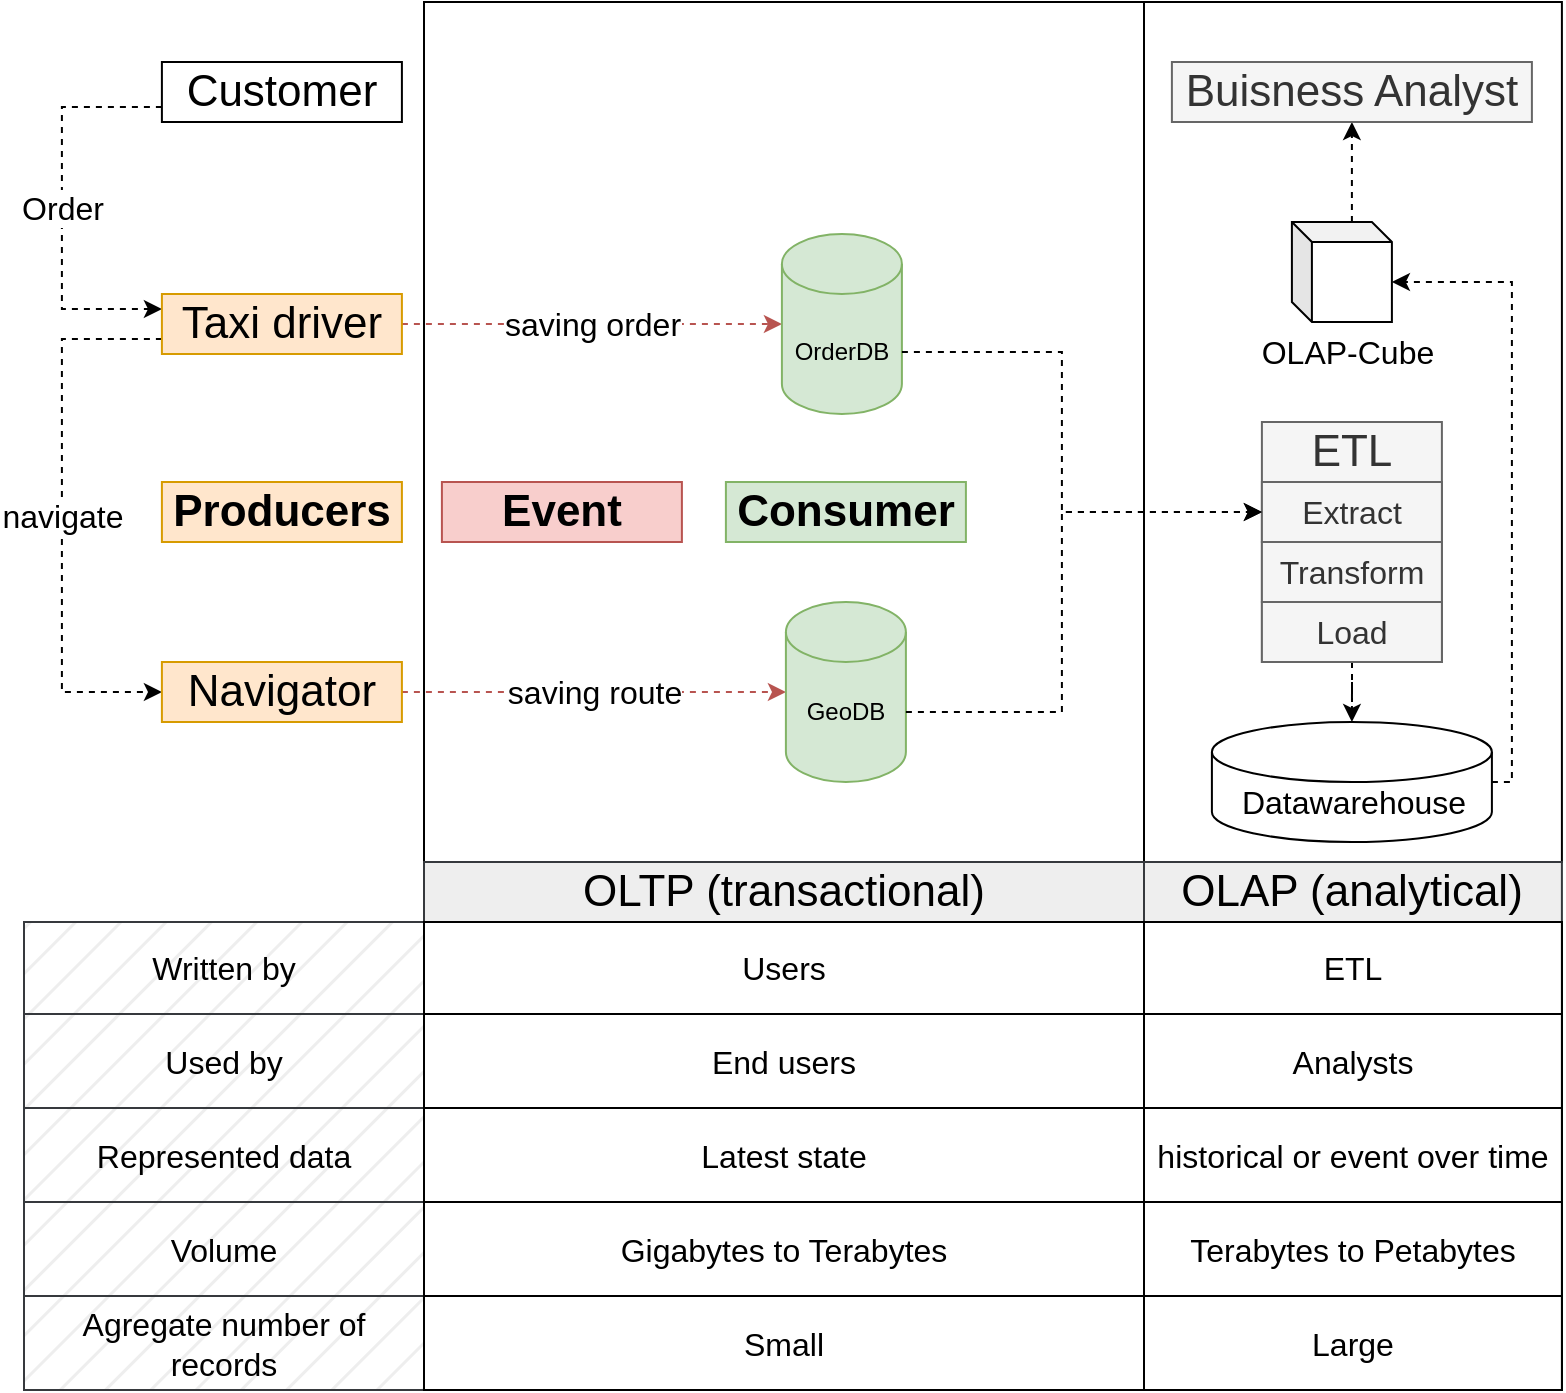 <mxfile version="21.6.5" type="device">
  <diagram name="Seite-1" id="blHQYpt6hxo801W7a6FA">
    <mxGraphModel dx="1634" dy="955" grid="1" gridSize="10" guides="1" tooltips="1" connect="1" arrows="1" fold="1" page="1" pageScale="1" pageWidth="827" pageHeight="1169" math="0" shadow="0">
      <root>
        <mxCell id="0" />
        <mxCell id="1" parent="0" />
        <mxCell id="96H6yMDckHckP487OVIL-54" value="" style="rounded=0;whiteSpace=wrap;html=1;fillColor=none;" parent="1" vertex="1">
          <mxGeometry x="580" y="430" width="208.95" height="430" as="geometry" />
        </mxCell>
        <mxCell id="96H6yMDckHckP487OVIL-1" value="&lt;font style=&quot;font-size: 22px;&quot;&gt;&lt;b&gt;Producers&lt;/b&gt;&lt;/font&gt;" style="rounded=0;whiteSpace=wrap;html=1;fillColor=#ffe6cc;strokeColor=#d79b00;" parent="1" vertex="1">
          <mxGeometry x="88.95" y="670" width="120" height="30" as="geometry" />
        </mxCell>
        <mxCell id="96H6yMDckHckP487OVIL-35" value="&lt;font style=&quot;font-size: 16px;&quot;&gt;Order&lt;/font&gt;" style="edgeStyle=orthogonalEdgeStyle;rounded=0;orthogonalLoop=1;jettySize=auto;html=1;exitX=0;exitY=0.75;exitDx=0;exitDy=0;entryX=0;entryY=0.25;entryDx=0;entryDy=0;dashed=1;" parent="1" source="96H6yMDckHckP487OVIL-5" target="96H6yMDckHckP487OVIL-6" edge="1">
          <mxGeometry relative="1" as="geometry">
            <Array as="points">
              <mxPoint x="38.95" y="483" />
              <mxPoint x="38.95" y="584" />
            </Array>
          </mxGeometry>
        </mxCell>
        <mxCell id="96H6yMDckHckP487OVIL-5" value="&lt;font style=&quot;font-size: 22px;&quot;&gt;Customer&lt;/font&gt;" style="rounded=0;whiteSpace=wrap;html=1;" parent="1" vertex="1">
          <mxGeometry x="88.95" y="460" width="120" height="30" as="geometry" />
        </mxCell>
        <mxCell id="96H6yMDckHckP487OVIL-17" value="saving order" style="edgeStyle=orthogonalEdgeStyle;rounded=0;orthogonalLoop=1;jettySize=auto;html=1;entryX=0;entryY=0.5;entryDx=0;entryDy=0;entryPerimeter=0;dashed=1;fontSize=16;fillColor=#f8cecc;strokeColor=#b85450;" parent="1" source="96H6yMDckHckP487OVIL-6" target="LQiqg7rTzXAwdd9is6cZ-1" edge="1">
          <mxGeometry relative="1" as="geometry">
            <mxPoint as="offset" />
          </mxGeometry>
        </mxCell>
        <mxCell id="96H6yMDckHckP487OVIL-23" value="navigate" style="edgeStyle=orthogonalEdgeStyle;rounded=0;orthogonalLoop=1;jettySize=auto;html=1;entryX=0;entryY=0.5;entryDx=0;entryDy=0;fontSize=16;dashed=1;exitX=0;exitY=0.75;exitDx=0;exitDy=0;" parent="1" source="96H6yMDckHckP487OVIL-6" target="96H6yMDckHckP487OVIL-7" edge="1">
          <mxGeometry relative="1" as="geometry">
            <Array as="points">
              <mxPoint x="38.95" y="599" />
              <mxPoint x="38.95" y="775" />
            </Array>
          </mxGeometry>
        </mxCell>
        <mxCell id="96H6yMDckHckP487OVIL-6" value="&lt;font style=&quot;font-size: 22px;&quot;&gt;Taxi driver&lt;/font&gt;" style="rounded=0;whiteSpace=wrap;html=1;fillColor=#ffe6cc;strokeColor=#d79b00;" parent="1" vertex="1">
          <mxGeometry x="88.95" y="576" width="120" height="30" as="geometry" />
        </mxCell>
        <mxCell id="96H6yMDckHckP487OVIL-19" value="saving route" style="edgeStyle=orthogonalEdgeStyle;rounded=0;orthogonalLoop=1;jettySize=auto;html=1;entryX=0;entryY=0.5;entryDx=0;entryDy=0;entryPerimeter=0;dashed=1;fontSize=16;fillColor=#f8cecc;strokeColor=#b85450;" parent="1" source="96H6yMDckHckP487OVIL-7" target="LQiqg7rTzXAwdd9is6cZ-4" edge="1">
          <mxGeometry relative="1" as="geometry" />
        </mxCell>
        <mxCell id="96H6yMDckHckP487OVIL-7" value="&lt;font style=&quot;font-size: 22px;&quot;&gt;Navigator&lt;/font&gt;" style="rounded=0;whiteSpace=wrap;html=1;fillColor=#ffe6cc;strokeColor=#d79b00;" parent="1" vertex="1">
          <mxGeometry x="88.95" y="760" width="120" height="30" as="geometry" />
        </mxCell>
        <mxCell id="96H6yMDckHckP487OVIL-15" value="" style="group" parent="1" vertex="1" connectable="0">
          <mxGeometry x="618.95" y="790" width="170" height="100" as="geometry" />
        </mxCell>
        <mxCell id="LQiqg7rTzXAwdd9is6cZ-6" value="" style="shape=cylinder3;whiteSpace=wrap;html=1;boundedLbl=1;backgroundOutline=1;size=15;" parent="96H6yMDckHckP487OVIL-15" vertex="1">
          <mxGeometry x="-5" width="140" height="60" as="geometry" />
        </mxCell>
        <mxCell id="LQiqg7rTzXAwdd9is6cZ-7" value="&lt;span style=&quot;font-size: 16px;&quot;&gt;Datawarehouse&lt;/span&gt;" style="text;html=1;strokeColor=none;fillColor=none;align=center;verticalAlign=middle;whiteSpace=wrap;rounded=0;" parent="96H6yMDckHckP487OVIL-15" vertex="1">
          <mxGeometry x="36" y="25" width="60" height="30" as="geometry" />
        </mxCell>
        <mxCell id="96H6yMDckHckP487OVIL-87" value="&lt;font style=&quot;font-size: 22px;&quot;&gt;OLAP (analytical)&lt;/font&gt;" style="rounded=0;whiteSpace=wrap;html=1;fillColor=#eeeeee;strokeColor=#36393d;" parent="96H6yMDckHckP487OVIL-15" vertex="1">
          <mxGeometry x="-40" y="70" width="210" height="30" as="geometry" />
        </mxCell>
        <mxCell id="96H6yMDckHckP487OVIL-21" value="" style="group" parent="1" vertex="1" connectable="0">
          <mxGeometry x="398.95" y="576" width="105" height="129" as="geometry" />
        </mxCell>
        <mxCell id="LQiqg7rTzXAwdd9is6cZ-1" value="" style="shape=cylinder3;whiteSpace=wrap;html=1;boundedLbl=1;backgroundOutline=1;size=15;fillColor=#d5e8d4;strokeColor=#82b366;" parent="96H6yMDckHckP487OVIL-21" vertex="1">
          <mxGeometry y="-30" width="60" height="90" as="geometry" />
        </mxCell>
        <mxCell id="LQiqg7rTzXAwdd9is6cZ-3" value="OrderDB" style="text;html=1;strokeColor=none;fillColor=none;align=center;verticalAlign=middle;whiteSpace=wrap;rounded=0;" parent="96H6yMDckHckP487OVIL-21" vertex="1">
          <mxGeometry y="14" width="60" height="30" as="geometry" />
        </mxCell>
        <mxCell id="96H6yMDckHckP487OVIL-59" style="edgeStyle=orthogonalEdgeStyle;rounded=0;orthogonalLoop=1;jettySize=auto;html=1;entryX=0.5;entryY=1;entryDx=0;entryDy=0;dashed=1;" parent="1" source="LQiqg7rTzXAwdd9is6cZ-8" target="96H6yMDckHckP487OVIL-48" edge="1">
          <mxGeometry relative="1" as="geometry">
            <Array as="points">
              <mxPoint x="693.95" y="540" />
              <mxPoint x="693.95" y="540" />
            </Array>
          </mxGeometry>
        </mxCell>
        <mxCell id="LQiqg7rTzXAwdd9is6cZ-8" value="" style="shape=cube;whiteSpace=wrap;html=1;boundedLbl=1;backgroundOutline=1;darkOpacity=0.05;darkOpacity2=0.1;size=10;" parent="1" vertex="1">
          <mxGeometry x="653.95" y="540" width="50" height="50" as="geometry" />
        </mxCell>
        <mxCell id="96H6yMDckHckP487OVIL-45" style="edgeStyle=orthogonalEdgeStyle;rounded=0;orthogonalLoop=1;jettySize=auto;html=1;entryX=0.5;entryY=0;entryDx=0;entryDy=0;entryPerimeter=0;dashed=1;" parent="1" source="96H6yMDckHckP487OVIL-26" target="LQiqg7rTzXAwdd9is6cZ-6" edge="1">
          <mxGeometry relative="1" as="geometry" />
        </mxCell>
        <mxCell id="96H6yMDckHckP487OVIL-26" value="&lt;font style=&quot;font-size: 22px;&quot;&gt;ETL&lt;/font&gt;" style="swimlane;fontStyle=0;childLayout=stackLayout;horizontal=1;startSize=30;horizontalStack=0;resizeParent=1;resizeParentMax=0;resizeLast=0;collapsible=1;marginBottom=0;whiteSpace=wrap;html=1;fillColor=#f5f5f5;fontColor=#333333;strokeColor=#666666;" parent="1" vertex="1">
          <mxGeometry x="638.95" y="640" width="90" height="120" as="geometry">
            <mxRectangle x="520" y="411" width="80" height="40" as="alternateBounds" />
          </mxGeometry>
        </mxCell>
        <mxCell id="96H6yMDckHckP487OVIL-27" value="&lt;font style=&quot;font-size: 16px;&quot;&gt;Extract&lt;/font&gt;" style="text;strokeColor=#666666;fillColor=#f5f5f5;align=center;verticalAlign=middle;spacingLeft=4;spacingRight=4;overflow=hidden;points=[[0,0.5],[1,0.5]];portConstraint=eastwest;rotatable=0;whiteSpace=wrap;html=1;fontColor=#333333;" parent="96H6yMDckHckP487OVIL-26" vertex="1">
          <mxGeometry y="30" width="90" height="30" as="geometry" />
        </mxCell>
        <mxCell id="96H6yMDckHckP487OVIL-28" value="&lt;font style=&quot;font-size: 16px;&quot;&gt;Transform&lt;br&gt;&lt;/font&gt;" style="text;strokeColor=#666666;fillColor=#f5f5f5;align=center;verticalAlign=middle;spacingLeft=4;spacingRight=4;overflow=hidden;points=[[0,0.5],[1,0.5]];portConstraint=eastwest;rotatable=0;whiteSpace=wrap;html=1;fontColor=#333333;" parent="96H6yMDckHckP487OVIL-26" vertex="1">
          <mxGeometry y="60" width="90" height="30" as="geometry" />
        </mxCell>
        <mxCell id="96H6yMDckHckP487OVIL-29" value="&lt;font style=&quot;font-size: 16px;&quot;&gt;Load&lt;/font&gt;" style="text;strokeColor=#666666;fillColor=#f5f5f5;align=center;verticalAlign=middle;spacingLeft=4;spacingRight=4;overflow=hidden;points=[[0,0.5],[1,0.5]];portConstraint=eastwest;rotatable=0;whiteSpace=wrap;html=1;fontColor=#333333;" parent="96H6yMDckHckP487OVIL-26" vertex="1">
          <mxGeometry y="90" width="90" height="30" as="geometry" />
        </mxCell>
        <mxCell id="96H6yMDckHckP487OVIL-30" value="&lt;font style=&quot;font-size: 22px;&quot;&gt;&lt;b&gt;Event&lt;/b&gt;&lt;/font&gt;" style="rounded=0;whiteSpace=wrap;html=1;fillColor=#f8cecc;strokeColor=#b85450;" parent="1" vertex="1">
          <mxGeometry x="228.95" y="670" width="120" height="30" as="geometry" />
        </mxCell>
        <mxCell id="LQiqg7rTzXAwdd9is6cZ-4" value="" style="shape=cylinder3;whiteSpace=wrap;html=1;boundedLbl=1;backgroundOutline=1;size=15;fillColor=#d5e8d4;strokeColor=#82b366;" parent="1" vertex="1">
          <mxGeometry x="400.95" y="730" width="60" height="90" as="geometry" />
        </mxCell>
        <mxCell id="96H6yMDckHckP487OVIL-44" style="edgeStyle=orthogonalEdgeStyle;rounded=0;orthogonalLoop=1;jettySize=auto;html=1;entryX=0;entryY=0.5;entryDx=0;entryDy=0;dashed=1;" parent="1" source="LQiqg7rTzXAwdd9is6cZ-5" target="96H6yMDckHckP487OVIL-27" edge="1">
          <mxGeometry relative="1" as="geometry">
            <Array as="points">
              <mxPoint x="538.95" y="785" />
              <mxPoint x="538.95" y="685" />
            </Array>
          </mxGeometry>
        </mxCell>
        <mxCell id="LQiqg7rTzXAwdd9is6cZ-5" value="GeoDB" style="text;html=1;strokeColor=none;fillColor=none;align=center;verticalAlign=middle;whiteSpace=wrap;rounded=0;" parent="1" vertex="1">
          <mxGeometry x="400.95" y="770" width="60" height="30" as="geometry" />
        </mxCell>
        <mxCell id="96H6yMDckHckP487OVIL-24" value="&lt;font style=&quot;font-size: 22px;&quot;&gt;&lt;b&gt;Consumer&lt;/b&gt;&lt;/font&gt;" style="rounded=0;whiteSpace=wrap;html=1;fillColor=#d5e8d4;strokeColor=#82b366;" parent="1" vertex="1">
          <mxGeometry x="370.95" y="670" width="120" height="30" as="geometry" />
        </mxCell>
        <mxCell id="96H6yMDckHckP487OVIL-25" style="edgeStyle=orthogonalEdgeStyle;rounded=0;orthogonalLoop=1;jettySize=auto;html=1;exitX=0.5;exitY=1;exitDx=0;exitDy=0;" parent="1" source="96H6yMDckHckP487OVIL-24" target="96H6yMDckHckP487OVIL-24" edge="1">
          <mxGeometry relative="1" as="geometry" />
        </mxCell>
        <mxCell id="96H6yMDckHckP487OVIL-42" style="edgeStyle=orthogonalEdgeStyle;rounded=0;orthogonalLoop=1;jettySize=auto;html=1;entryX=0;entryY=0.5;entryDx=0;entryDy=0;dashed=1;" parent="1" source="LQiqg7rTzXAwdd9is6cZ-3" target="96H6yMDckHckP487OVIL-27" edge="1">
          <mxGeometry relative="1" as="geometry">
            <Array as="points">
              <mxPoint x="538.95" y="605" />
              <mxPoint x="538.95" y="685" />
            </Array>
          </mxGeometry>
        </mxCell>
        <mxCell id="96H6yMDckHckP487OVIL-48" value="&lt;font style=&quot;font-size: 22px;&quot;&gt;Buisness Analyst&lt;/font&gt;" style="rounded=0;whiteSpace=wrap;html=1;fillColor=#f5f5f5;strokeColor=#666666;fontColor=#333333;" parent="1" vertex="1">
          <mxGeometry x="593.95" y="460" width="180" height="30" as="geometry" />
        </mxCell>
        <mxCell id="96H6yMDckHckP487OVIL-47" value="&lt;font style=&quot;font-size: 16px;&quot;&gt;OLAP-Cube&lt;/font&gt;" style="text;html=1;strokeColor=none;fillColor=none;align=center;verticalAlign=middle;whiteSpace=wrap;rounded=0;" parent="1" vertex="1">
          <mxGeometry x="635" y="590" width="93.95" height="30" as="geometry" />
        </mxCell>
        <mxCell id="96H6yMDckHckP487OVIL-58" style="edgeStyle=orthogonalEdgeStyle;rounded=0;orthogonalLoop=1;jettySize=auto;html=1;entryX=0;entryY=0;entryDx=50;entryDy=30;entryPerimeter=0;dashed=1;" parent="1" source="LQiqg7rTzXAwdd9is6cZ-6" target="LQiqg7rTzXAwdd9is6cZ-8" edge="1">
          <mxGeometry relative="1" as="geometry">
            <Array as="points">
              <mxPoint x="763.95" y="820" />
              <mxPoint x="763.95" y="570" />
            </Array>
          </mxGeometry>
        </mxCell>
        <mxCell id="96H6yMDckHckP487OVIL-53" value="" style="rounded=0;whiteSpace=wrap;html=1;fillColor=none;" parent="1" vertex="1">
          <mxGeometry x="220" y="430" width="360" height="430" as="geometry" />
        </mxCell>
        <mxCell id="96H6yMDckHckP487OVIL-86" value="&lt;font style=&quot;font-size: 22px;&quot;&gt;OLTP (transactional)&lt;/font&gt;" style="rounded=0;whiteSpace=wrap;html=1;fillColor=#eeeeee;strokeColor=#36393d;" parent="1" vertex="1">
          <mxGeometry x="220" y="860" width="360" height="30" as="geometry" />
        </mxCell>
        <mxCell id="96H6yMDckHckP487OVIL-124" value="" style="childLayout=tableLayout;recursiveResize=0;shadow=0;fillColor=none;fontSize=15;" parent="1" vertex="1">
          <mxGeometry x="20" y="890" width="768.95" height="234" as="geometry" />
        </mxCell>
        <mxCell id="96H6yMDckHckP487OVIL-129" style="shape=tableRow;horizontal=0;startSize=0;swimlaneHead=0;swimlaneBody=0;top=0;left=0;bottom=0;right=0;dropTarget=0;collapsible=0;recursiveResize=0;expand=0;fontStyle=0;fillColor=none;strokeColor=inherit;" parent="96H6yMDckHckP487OVIL-124" vertex="1">
          <mxGeometry width="768.95" height="46" as="geometry" />
        </mxCell>
        <mxCell id="96H6yMDckHckP487OVIL-130" value="Written by" style="connectable=0;recursiveResize=0;strokeColor=#36393d;fillColor=#eeeeee;align=center;whiteSpace=wrap;html=1;fontSize=16;fillStyle=hatch;" parent="96H6yMDckHckP487OVIL-129" vertex="1">
          <mxGeometry width="200" height="46" as="geometry">
            <mxRectangle width="200" height="46" as="alternateBounds" />
          </mxGeometry>
        </mxCell>
        <mxCell id="96H6yMDckHckP487OVIL-131" value="Users" style="connectable=0;recursiveResize=0;strokeColor=inherit;fillColor=none;align=center;whiteSpace=wrap;html=1;fontSize=16;" parent="96H6yMDckHckP487OVIL-129" vertex="1">
          <mxGeometry x="200" width="360" height="46" as="geometry">
            <mxRectangle width="360" height="46" as="alternateBounds" />
          </mxGeometry>
        </mxCell>
        <mxCell id="96H6yMDckHckP487OVIL-132" value="ETL" style="connectable=0;recursiveResize=0;strokeColor=inherit;fillColor=none;align=center;whiteSpace=wrap;html=1;fontSize=16;" parent="96H6yMDckHckP487OVIL-129" vertex="1">
          <mxGeometry x="560" width="209" height="46" as="geometry">
            <mxRectangle width="209" height="46" as="alternateBounds" />
          </mxGeometry>
        </mxCell>
        <mxCell id="96H6yMDckHckP487OVIL-133" style="shape=tableRow;horizontal=0;startSize=0;swimlaneHead=0;swimlaneBody=0;top=0;left=0;bottom=0;right=0;dropTarget=0;collapsible=0;recursiveResize=0;expand=0;fontStyle=0;fillColor=none;strokeColor=inherit;" parent="96H6yMDckHckP487OVIL-124" vertex="1">
          <mxGeometry y="46" width="768.95" height="47" as="geometry" />
        </mxCell>
        <mxCell id="96H6yMDckHckP487OVIL-134" value="Used by" style="connectable=0;recursiveResize=0;strokeColor=#36393d;fillColor=#eeeeee;align=center;whiteSpace=wrap;html=1;fontSize=16;fillStyle=hatch;" parent="96H6yMDckHckP487OVIL-133" vertex="1">
          <mxGeometry width="200" height="47" as="geometry">
            <mxRectangle width="200" height="47" as="alternateBounds" />
          </mxGeometry>
        </mxCell>
        <mxCell id="96H6yMDckHckP487OVIL-135" value="End users" style="connectable=0;recursiveResize=0;strokeColor=inherit;fillColor=none;align=center;whiteSpace=wrap;html=1;fontSize=16;" parent="96H6yMDckHckP487OVIL-133" vertex="1">
          <mxGeometry x="200" width="360" height="47" as="geometry">
            <mxRectangle width="360" height="47" as="alternateBounds" />
          </mxGeometry>
        </mxCell>
        <mxCell id="96H6yMDckHckP487OVIL-136" value="Analysts" style="connectable=0;recursiveResize=0;strokeColor=inherit;fillColor=none;align=center;whiteSpace=wrap;html=1;fontSize=16;" parent="96H6yMDckHckP487OVIL-133" vertex="1">
          <mxGeometry x="560" width="209" height="47" as="geometry">
            <mxRectangle width="209" height="47" as="alternateBounds" />
          </mxGeometry>
        </mxCell>
        <mxCell id="96H6yMDckHckP487OVIL-137" style="shape=tableRow;horizontal=0;startSize=0;swimlaneHead=0;swimlaneBody=0;top=0;left=0;bottom=0;right=0;dropTarget=0;collapsible=0;recursiveResize=0;expand=0;fontStyle=0;fillColor=none;strokeColor=inherit;" parent="96H6yMDckHckP487OVIL-124" vertex="1">
          <mxGeometry y="93" width="768.95" height="47" as="geometry" />
        </mxCell>
        <mxCell id="96H6yMDckHckP487OVIL-138" value="Represented data" style="connectable=0;recursiveResize=0;strokeColor=#36393d;fillColor=#eeeeee;align=center;whiteSpace=wrap;html=1;fontSize=16;fillStyle=hatch;" parent="96H6yMDckHckP487OVIL-137" vertex="1">
          <mxGeometry width="200" height="47" as="geometry">
            <mxRectangle width="200" height="47" as="alternateBounds" />
          </mxGeometry>
        </mxCell>
        <mxCell id="96H6yMDckHckP487OVIL-139" value="Latest state" style="connectable=0;recursiveResize=0;strokeColor=inherit;fillColor=none;align=center;whiteSpace=wrap;html=1;fontSize=16;" parent="96H6yMDckHckP487OVIL-137" vertex="1">
          <mxGeometry x="200" width="360" height="47" as="geometry">
            <mxRectangle width="360" height="47" as="alternateBounds" />
          </mxGeometry>
        </mxCell>
        <mxCell id="96H6yMDckHckP487OVIL-140" value="historical or event over time" style="connectable=0;recursiveResize=0;strokeColor=inherit;fillColor=none;align=center;whiteSpace=wrap;html=1;fontSize=16;" parent="96H6yMDckHckP487OVIL-137" vertex="1">
          <mxGeometry x="560" width="209" height="47" as="geometry">
            <mxRectangle width="209" height="47" as="alternateBounds" />
          </mxGeometry>
        </mxCell>
        <mxCell id="96H6yMDckHckP487OVIL-141" style="shape=tableRow;horizontal=0;startSize=0;swimlaneHead=0;swimlaneBody=0;top=0;left=0;bottom=0;right=0;dropTarget=0;collapsible=0;recursiveResize=0;expand=0;fontStyle=0;fillColor=none;strokeColor=inherit;" parent="96H6yMDckHckP487OVIL-124" vertex="1">
          <mxGeometry y="140" width="768.95" height="47" as="geometry" />
        </mxCell>
        <mxCell id="96H6yMDckHckP487OVIL-142" value="Volume" style="connectable=0;recursiveResize=0;strokeColor=#36393d;fillColor=#eeeeee;align=center;whiteSpace=wrap;html=1;fontSize=16;fillStyle=hatch;" parent="96H6yMDckHckP487OVIL-141" vertex="1">
          <mxGeometry width="200" height="47" as="geometry">
            <mxRectangle width="200" height="47" as="alternateBounds" />
          </mxGeometry>
        </mxCell>
        <mxCell id="96H6yMDckHckP487OVIL-143" value="Gigabytes to Terabytes" style="connectable=0;recursiveResize=0;strokeColor=inherit;fillColor=none;align=center;whiteSpace=wrap;html=1;fontSize=16;" parent="96H6yMDckHckP487OVIL-141" vertex="1">
          <mxGeometry x="200" width="360" height="47" as="geometry">
            <mxRectangle width="360" height="47" as="alternateBounds" />
          </mxGeometry>
        </mxCell>
        <mxCell id="96H6yMDckHckP487OVIL-144" value="Terabytes to Petabytes" style="connectable=0;recursiveResize=0;strokeColor=inherit;fillColor=none;align=center;whiteSpace=wrap;html=1;fontSize=16;" parent="96H6yMDckHckP487OVIL-141" vertex="1">
          <mxGeometry x="560" width="209" height="47" as="geometry">
            <mxRectangle width="209" height="47" as="alternateBounds" />
          </mxGeometry>
        </mxCell>
        <mxCell id="96H6yMDckHckP487OVIL-125" value="" style="shape=tableRow;horizontal=0;startSize=0;swimlaneHead=0;swimlaneBody=0;top=0;left=0;bottom=0;right=0;dropTarget=0;collapsible=0;recursiveResize=0;expand=0;fontStyle=0;fillColor=none;strokeColor=inherit;" parent="96H6yMDckHckP487OVIL-124" vertex="1">
          <mxGeometry y="187" width="768.95" height="47" as="geometry" />
        </mxCell>
        <mxCell id="96H6yMDckHckP487OVIL-126" value="Agregate number of records" style="connectable=0;recursiveResize=0;strokeColor=#36393d;fillColor=#eeeeee;align=center;whiteSpace=wrap;html=1;fontSize=16;fillStyle=hatch;" parent="96H6yMDckHckP487OVIL-125" vertex="1">
          <mxGeometry width="200" height="47" as="geometry">
            <mxRectangle width="200" height="47" as="alternateBounds" />
          </mxGeometry>
        </mxCell>
        <mxCell id="96H6yMDckHckP487OVIL-127" value="Small" style="connectable=0;recursiveResize=0;strokeColor=inherit;fillColor=none;align=center;whiteSpace=wrap;html=1;fontSize=16;" parent="96H6yMDckHckP487OVIL-125" vertex="1">
          <mxGeometry x="200" width="360" height="47" as="geometry">
            <mxRectangle width="360" height="47" as="alternateBounds" />
          </mxGeometry>
        </mxCell>
        <mxCell id="96H6yMDckHckP487OVIL-128" value="Large" style="connectable=0;recursiveResize=0;strokeColor=inherit;fillColor=none;align=center;whiteSpace=wrap;html=1;fontSize=16;" parent="96H6yMDckHckP487OVIL-125" vertex="1">
          <mxGeometry x="560" width="209" height="47" as="geometry">
            <mxRectangle width="209" height="47" as="alternateBounds" />
          </mxGeometry>
        </mxCell>
      </root>
    </mxGraphModel>
  </diagram>
</mxfile>
